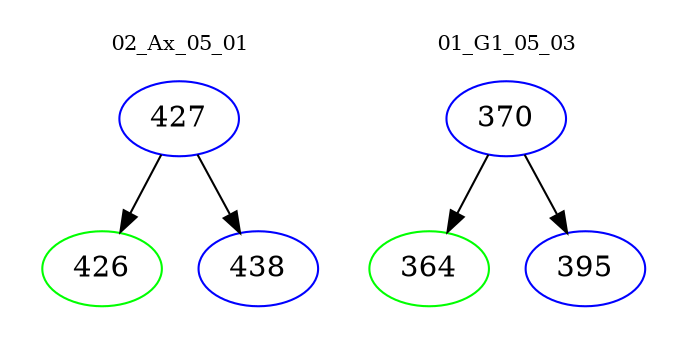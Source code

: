 digraph{
subgraph cluster_0 {
color = white
label = "02_Ax_05_01";
fontsize=10;
T0_427 [label="427", color="blue"]
T0_427 -> T0_426 [color="black"]
T0_426 [label="426", color="green"]
T0_427 -> T0_438 [color="black"]
T0_438 [label="438", color="blue"]
}
subgraph cluster_1 {
color = white
label = "01_G1_05_03";
fontsize=10;
T1_370 [label="370", color="blue"]
T1_370 -> T1_364 [color="black"]
T1_364 [label="364", color="green"]
T1_370 -> T1_395 [color="black"]
T1_395 [label="395", color="blue"]
}
}
